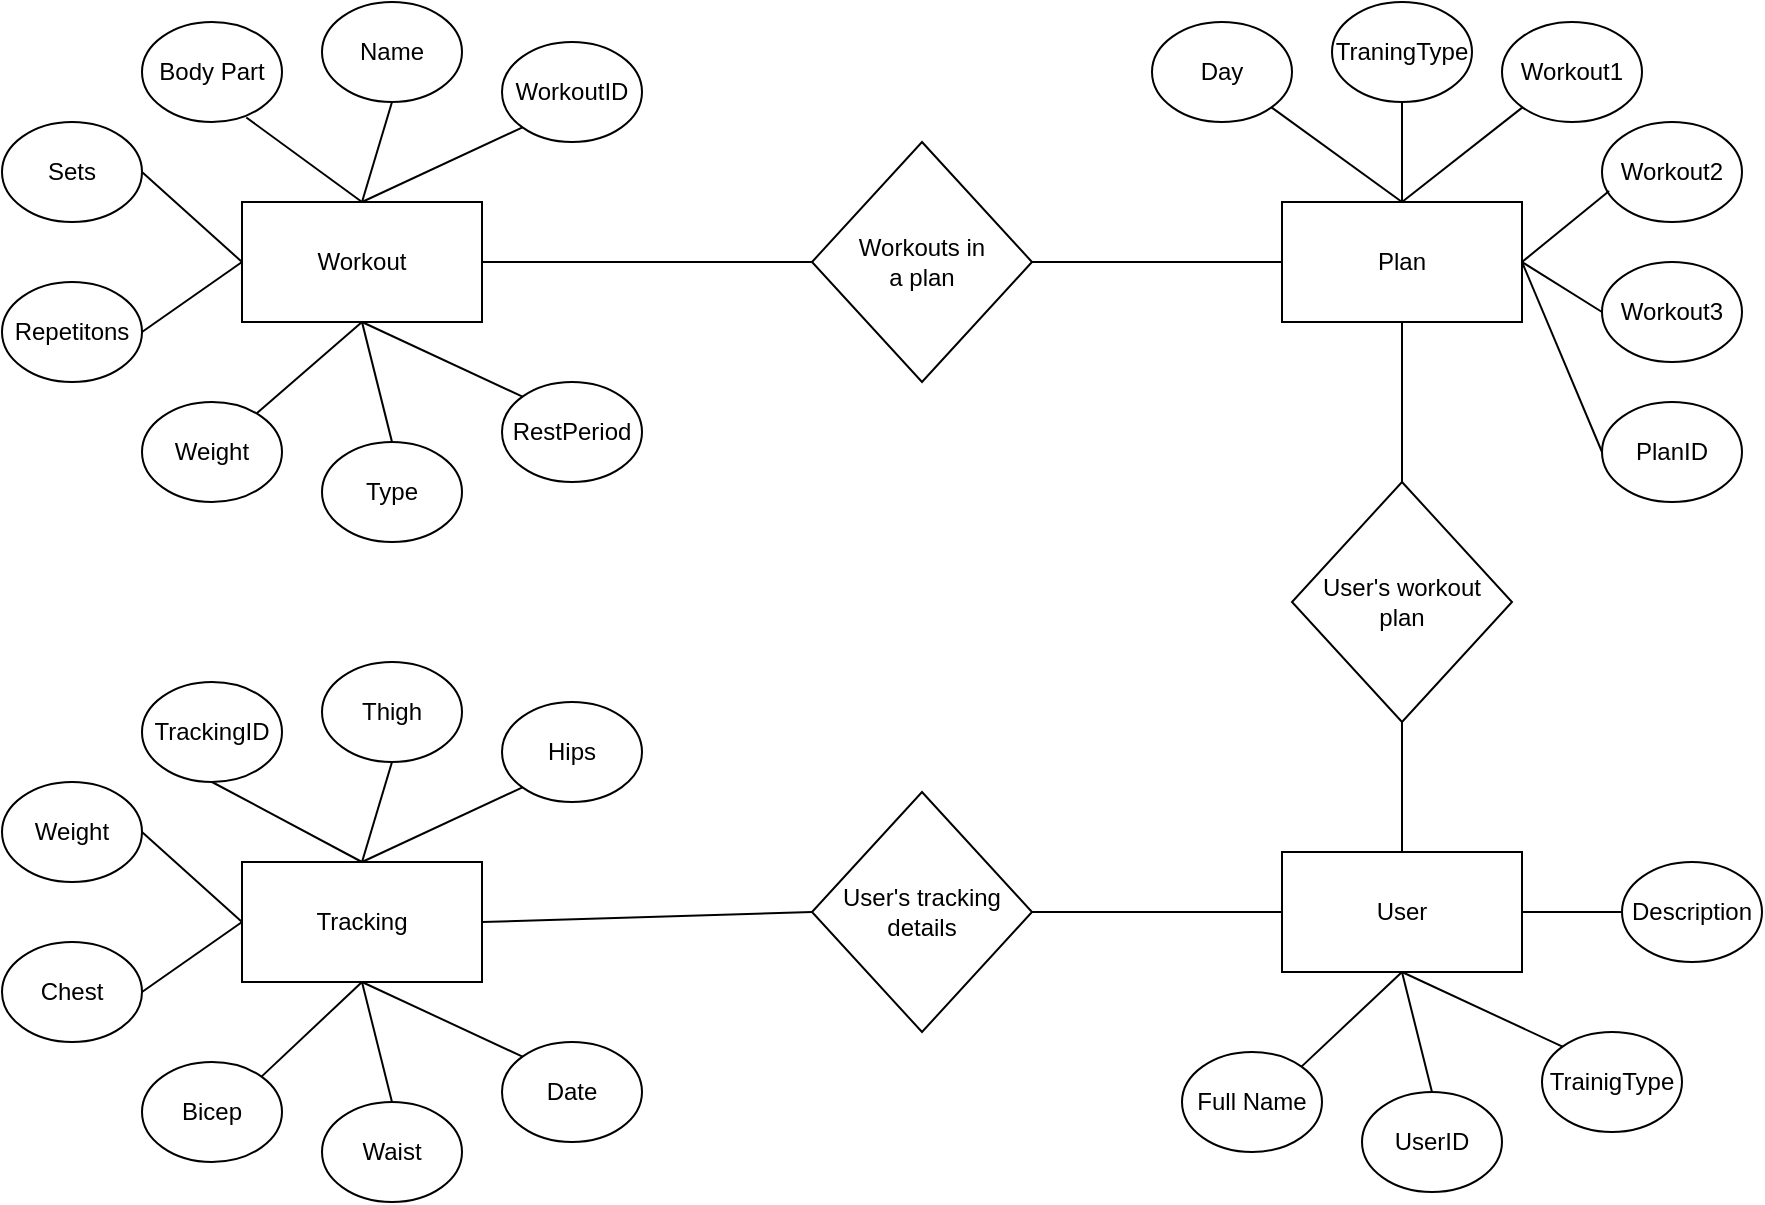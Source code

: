 <mxfile version="19.0.0" type="device"><diagram id="PiNuzlGOhMYbCDQX653I" name="Page-1"><mxGraphModel dx="2032" dy="1282" grid="1" gridSize="10" guides="1" tooltips="1" connect="1" arrows="1" fold="1" page="1" pageScale="1" pageWidth="850" pageHeight="1100" math="0" shadow="0"><root><mxCell id="0"/><mxCell id="1" parent="0"/><mxCell id="5VcMFQ4USr-jAbFSjvO3-1" value="Workout" style="rounded=0;whiteSpace=wrap;html=1;" vertex="1" parent="1"><mxGeometry x="515" y="350" width="120" height="60" as="geometry"/></mxCell><mxCell id="5VcMFQ4USr-jAbFSjvO3-2" value="Type" style="ellipse;whiteSpace=wrap;html=1;" vertex="1" parent="1"><mxGeometry x="555" y="470" width="70" height="50" as="geometry"/></mxCell><mxCell id="5VcMFQ4USr-jAbFSjvO3-3" value="RestPeriod" style="ellipse;whiteSpace=wrap;html=1;" vertex="1" parent="1"><mxGeometry x="645" y="440" width="70" height="50" as="geometry"/></mxCell><mxCell id="5VcMFQ4USr-jAbFSjvO3-4" value="Weight" style="ellipse;whiteSpace=wrap;html=1;" vertex="1" parent="1"><mxGeometry x="465" y="450" width="70" height="50" as="geometry"/></mxCell><mxCell id="5VcMFQ4USr-jAbFSjvO3-5" value="Sets" style="ellipse;whiteSpace=wrap;html=1;" vertex="1" parent="1"><mxGeometry x="395" y="310" width="70" height="50" as="geometry"/></mxCell><mxCell id="5VcMFQ4USr-jAbFSjvO3-6" value="Body Part" style="ellipse;whiteSpace=wrap;html=1;" vertex="1" parent="1"><mxGeometry x="465" y="260" width="70" height="50" as="geometry"/></mxCell><mxCell id="5VcMFQ4USr-jAbFSjvO3-7" value="Name" style="ellipse;whiteSpace=wrap;html=1;" vertex="1" parent="1"><mxGeometry x="555" y="250" width="70" height="50" as="geometry"/></mxCell><mxCell id="5VcMFQ4USr-jAbFSjvO3-8" value="Repetitons" style="ellipse;whiteSpace=wrap;html=1;" vertex="1" parent="1"><mxGeometry x="395" y="390" width="70" height="50" as="geometry"/></mxCell><mxCell id="5VcMFQ4USr-jAbFSjvO3-9" value="WorkoutID" style="ellipse;whiteSpace=wrap;html=1;" vertex="1" parent="1"><mxGeometry x="645" y="270" width="70" height="50" as="geometry"/></mxCell><mxCell id="5VcMFQ4USr-jAbFSjvO3-10" value="Tracking" style="rounded=0;whiteSpace=wrap;html=1;" vertex="1" parent="1"><mxGeometry x="515" y="680" width="120" height="60" as="geometry"/></mxCell><mxCell id="5VcMFQ4USr-jAbFSjvO3-11" value="Waist" style="ellipse;whiteSpace=wrap;html=1;" vertex="1" parent="1"><mxGeometry x="555" y="800" width="70" height="50" as="geometry"/></mxCell><mxCell id="5VcMFQ4USr-jAbFSjvO3-12" value="Date" style="ellipse;whiteSpace=wrap;html=1;" vertex="1" parent="1"><mxGeometry x="645" y="770" width="70" height="50" as="geometry"/></mxCell><mxCell id="5VcMFQ4USr-jAbFSjvO3-13" value="Bicep" style="ellipse;whiteSpace=wrap;html=1;" vertex="1" parent="1"><mxGeometry x="465" y="780" width="70" height="50" as="geometry"/></mxCell><mxCell id="5VcMFQ4USr-jAbFSjvO3-14" value="Weight" style="ellipse;whiteSpace=wrap;html=1;" vertex="1" parent="1"><mxGeometry x="395" y="640" width="70" height="50" as="geometry"/></mxCell><mxCell id="5VcMFQ4USr-jAbFSjvO3-15" value="TrackingID" style="ellipse;whiteSpace=wrap;html=1;" vertex="1" parent="1"><mxGeometry x="465" y="590" width="70" height="50" as="geometry"/></mxCell><mxCell id="5VcMFQ4USr-jAbFSjvO3-16" value="Thigh" style="ellipse;whiteSpace=wrap;html=1;" vertex="1" parent="1"><mxGeometry x="555" y="580" width="70" height="50" as="geometry"/></mxCell><mxCell id="5VcMFQ4USr-jAbFSjvO3-17" value="Chest" style="ellipse;whiteSpace=wrap;html=1;" vertex="1" parent="1"><mxGeometry x="395" y="720" width="70" height="50" as="geometry"/></mxCell><mxCell id="5VcMFQ4USr-jAbFSjvO3-18" value="Hips" style="ellipse;whiteSpace=wrap;html=1;" vertex="1" parent="1"><mxGeometry x="645" y="600" width="70" height="50" as="geometry"/></mxCell><mxCell id="5VcMFQ4USr-jAbFSjvO3-19" value="Plan" style="rounded=0;whiteSpace=wrap;html=1;" vertex="1" parent="1"><mxGeometry x="1035" y="350" width="120" height="60" as="geometry"/></mxCell><mxCell id="5VcMFQ4USr-jAbFSjvO3-21" value="PlanID" style="ellipse;whiteSpace=wrap;html=1;" vertex="1" parent="1"><mxGeometry x="1195" y="450" width="70" height="50" as="geometry"/></mxCell><mxCell id="5VcMFQ4USr-jAbFSjvO3-23" value="Workout2" style="ellipse;whiteSpace=wrap;html=1;" vertex="1" parent="1"><mxGeometry x="1195" y="310" width="70" height="50" as="geometry"/></mxCell><mxCell id="5VcMFQ4USr-jAbFSjvO3-24" value="Day" style="ellipse;whiteSpace=wrap;html=1;" vertex="1" parent="1"><mxGeometry x="970" y="260" width="70" height="50" as="geometry"/></mxCell><mxCell id="5VcMFQ4USr-jAbFSjvO3-25" value="TraningType" style="ellipse;whiteSpace=wrap;html=1;" vertex="1" parent="1"><mxGeometry x="1060" y="250" width="70" height="50" as="geometry"/></mxCell><mxCell id="5VcMFQ4USr-jAbFSjvO3-26" value="Workout3" style="ellipse;whiteSpace=wrap;html=1;" vertex="1" parent="1"><mxGeometry x="1195" y="380" width="70" height="50" as="geometry"/></mxCell><mxCell id="5VcMFQ4USr-jAbFSjvO3-27" value="Workout1" style="ellipse;whiteSpace=wrap;html=1;" vertex="1" parent="1"><mxGeometry x="1145" y="260" width="70" height="50" as="geometry"/></mxCell><mxCell id="5VcMFQ4USr-jAbFSjvO3-37" value="User" style="rounded=0;whiteSpace=wrap;html=1;" vertex="1" parent="1"><mxGeometry x="1035" y="675" width="120" height="60" as="geometry"/></mxCell><mxCell id="5VcMFQ4USr-jAbFSjvO3-38" value="UserID" style="ellipse;whiteSpace=wrap;html=1;" vertex="1" parent="1"><mxGeometry x="1075" y="795" width="70" height="50" as="geometry"/></mxCell><mxCell id="5VcMFQ4USr-jAbFSjvO3-39" value="TrainigType" style="ellipse;whiteSpace=wrap;html=1;" vertex="1" parent="1"><mxGeometry x="1165" y="765" width="70" height="50" as="geometry"/></mxCell><mxCell id="5VcMFQ4USr-jAbFSjvO3-40" value="Full Name" style="ellipse;whiteSpace=wrap;html=1;" vertex="1" parent="1"><mxGeometry x="985" y="775" width="70" height="50" as="geometry"/></mxCell><mxCell id="5VcMFQ4USr-jAbFSjvO3-44" value="Description" style="ellipse;whiteSpace=wrap;html=1;" vertex="1" parent="1"><mxGeometry x="1205" y="680" width="70" height="50" as="geometry"/></mxCell><mxCell id="5VcMFQ4USr-jAbFSjvO3-46" value="User's tracking details" style="rhombus;whiteSpace=wrap;html=1;" vertex="1" parent="1"><mxGeometry x="800" y="645" width="110" height="120" as="geometry"/></mxCell><mxCell id="5VcMFQ4USr-jAbFSjvO3-49" value="User's workout &lt;br&gt;plan" style="rhombus;whiteSpace=wrap;html=1;" vertex="1" parent="1"><mxGeometry x="1040" y="490" width="110" height="120" as="geometry"/></mxCell><mxCell id="5VcMFQ4USr-jAbFSjvO3-50" value="Workouts in &lt;br&gt;a plan" style="rhombus;whiteSpace=wrap;html=1;" vertex="1" parent="1"><mxGeometry x="800" y="320" width="110" height="120" as="geometry"/></mxCell><mxCell id="5VcMFQ4USr-jAbFSjvO3-51" value="" style="endArrow=none;html=1;rounded=0;entryX=0.5;entryY=1;entryDx=0;entryDy=0;exitX=0.5;exitY=0;exitDx=0;exitDy=0;" edge="1" parent="1" source="5VcMFQ4USr-jAbFSjvO3-2" target="5VcMFQ4USr-jAbFSjvO3-1"><mxGeometry width="50" height="50" relative="1" as="geometry"><mxPoint x="655" y="560" as="sourcePoint"/><mxPoint x="705" y="510" as="targetPoint"/></mxGeometry></mxCell><mxCell id="5VcMFQ4USr-jAbFSjvO3-52" value="" style="endArrow=none;html=1;rounded=0;entryX=0.5;entryY=1;entryDx=0;entryDy=0;exitX=0;exitY=0;exitDx=0;exitDy=0;" edge="1" parent="1" source="5VcMFQ4USr-jAbFSjvO3-3" target="5VcMFQ4USr-jAbFSjvO3-1"><mxGeometry width="50" height="50" relative="1" as="geometry"><mxPoint x="600" y="480" as="sourcePoint"/><mxPoint x="585" y="420" as="targetPoint"/></mxGeometry></mxCell><mxCell id="5VcMFQ4USr-jAbFSjvO3-53" value="" style="endArrow=none;html=1;rounded=0;" edge="1" parent="1" source="5VcMFQ4USr-jAbFSjvO3-4"><mxGeometry width="50" height="50" relative="1" as="geometry"><mxPoint x="610" y="490" as="sourcePoint"/><mxPoint x="575" y="410" as="targetPoint"/></mxGeometry></mxCell><mxCell id="5VcMFQ4USr-jAbFSjvO3-54" value="" style="endArrow=none;html=1;rounded=0;entryX=0;entryY=0.5;entryDx=0;entryDy=0;exitX=1;exitY=0.5;exitDx=0;exitDy=0;" edge="1" parent="1" source="5VcMFQ4USr-jAbFSjvO3-8" target="5VcMFQ4USr-jAbFSjvO3-1"><mxGeometry width="50" height="50" relative="1" as="geometry"><mxPoint x="620" y="500" as="sourcePoint"/><mxPoint x="605" y="440" as="targetPoint"/></mxGeometry></mxCell><mxCell id="5VcMFQ4USr-jAbFSjvO3-55" value="" style="endArrow=none;html=1;rounded=0;entryX=0;entryY=0.5;entryDx=0;entryDy=0;exitX=1;exitY=0.5;exitDx=0;exitDy=0;" edge="1" parent="1" source="5VcMFQ4USr-jAbFSjvO3-5" target="5VcMFQ4USr-jAbFSjvO3-1"><mxGeometry width="50" height="50" relative="1" as="geometry"><mxPoint x="630" y="510" as="sourcePoint"/><mxPoint x="615" y="450" as="targetPoint"/></mxGeometry></mxCell><mxCell id="5VcMFQ4USr-jAbFSjvO3-56" value="" style="endArrow=none;html=1;rounded=0;entryX=0.745;entryY=0.955;entryDx=0;entryDy=0;exitX=0.5;exitY=0;exitDx=0;exitDy=0;entryPerimeter=0;" edge="1" parent="1" source="5VcMFQ4USr-jAbFSjvO3-1" target="5VcMFQ4USr-jAbFSjvO3-6"><mxGeometry width="50" height="50" relative="1" as="geometry"><mxPoint x="640" y="520" as="sourcePoint"/><mxPoint x="625" y="460" as="targetPoint"/></mxGeometry></mxCell><mxCell id="5VcMFQ4USr-jAbFSjvO3-57" value="" style="endArrow=none;html=1;rounded=0;entryX=0.5;entryY=1;entryDx=0;entryDy=0;exitX=0.5;exitY=0;exitDx=0;exitDy=0;" edge="1" parent="1" source="5VcMFQ4USr-jAbFSjvO3-1" target="5VcMFQ4USr-jAbFSjvO3-7"><mxGeometry width="50" height="50" relative="1" as="geometry"><mxPoint x="650" y="530" as="sourcePoint"/><mxPoint x="635" y="470" as="targetPoint"/></mxGeometry></mxCell><mxCell id="5VcMFQ4USr-jAbFSjvO3-58" value="" style="endArrow=none;html=1;rounded=0;entryX=0;entryY=1;entryDx=0;entryDy=0;exitX=0.5;exitY=0;exitDx=0;exitDy=0;" edge="1" parent="1" source="5VcMFQ4USr-jAbFSjvO3-1" target="5VcMFQ4USr-jAbFSjvO3-9"><mxGeometry width="50" height="50" relative="1" as="geometry"><mxPoint x="660" y="540" as="sourcePoint"/><mxPoint x="645" y="480" as="targetPoint"/></mxGeometry></mxCell><mxCell id="5VcMFQ4USr-jAbFSjvO3-59" value="" style="endArrow=none;html=1;rounded=0;exitX=0.5;exitY=0;exitDx=0;exitDy=0;entryX=0.5;entryY=1;entryDx=0;entryDy=0;" edge="1" parent="1" source="5VcMFQ4USr-jAbFSjvO3-10" target="5VcMFQ4USr-jAbFSjvO3-16"><mxGeometry width="50" height="50" relative="1" as="geometry"><mxPoint x="655" y="560" as="sourcePoint"/><mxPoint x="705" y="510" as="targetPoint"/></mxGeometry></mxCell><mxCell id="5VcMFQ4USr-jAbFSjvO3-60" value="" style="endArrow=none;html=1;rounded=0;entryX=0.5;entryY=1;entryDx=0;entryDy=0;exitX=0.5;exitY=0;exitDx=0;exitDy=0;" edge="1" parent="1" source="5VcMFQ4USr-jAbFSjvO3-10" target="5VcMFQ4USr-jAbFSjvO3-15"><mxGeometry width="50" height="50" relative="1" as="geometry"><mxPoint x="670" y="550" as="sourcePoint"/><mxPoint x="655" y="490" as="targetPoint"/></mxGeometry></mxCell><mxCell id="5VcMFQ4USr-jAbFSjvO3-61" value="" style="endArrow=none;html=1;rounded=0;entryX=0;entryY=1;entryDx=0;entryDy=0;" edge="1" parent="1" target="5VcMFQ4USr-jAbFSjvO3-18"><mxGeometry width="50" height="50" relative="1" as="geometry"><mxPoint x="575" y="680" as="sourcePoint"/><mxPoint x="665" y="500" as="targetPoint"/></mxGeometry></mxCell><mxCell id="5VcMFQ4USr-jAbFSjvO3-62" value="" style="endArrow=none;html=1;rounded=0;entryX=0.5;entryY=1;entryDx=0;entryDy=0;exitX=0.5;exitY=0;exitDx=0;exitDy=0;" edge="1" parent="1" source="5VcMFQ4USr-jAbFSjvO3-11" target="5VcMFQ4USr-jAbFSjvO3-10"><mxGeometry width="50" height="50" relative="1" as="geometry"><mxPoint x="690" y="570" as="sourcePoint"/><mxPoint x="675" y="510" as="targetPoint"/></mxGeometry></mxCell><mxCell id="5VcMFQ4USr-jAbFSjvO3-63" value="" style="endArrow=none;html=1;rounded=0;entryX=0.5;entryY=1;entryDx=0;entryDy=0;exitX=0;exitY=0;exitDx=0;exitDy=0;" edge="1" parent="1" source="5VcMFQ4USr-jAbFSjvO3-12" target="5VcMFQ4USr-jAbFSjvO3-10"><mxGeometry width="50" height="50" relative="1" as="geometry"><mxPoint x="700" y="580" as="sourcePoint"/><mxPoint x="685" y="520" as="targetPoint"/></mxGeometry></mxCell><mxCell id="5VcMFQ4USr-jAbFSjvO3-64" value="" style="endArrow=none;html=1;rounded=0;entryX=0.5;entryY=1;entryDx=0;entryDy=0;exitX=1;exitY=0;exitDx=0;exitDy=0;" edge="1" parent="1" source="5VcMFQ4USr-jAbFSjvO3-13" target="5VcMFQ4USr-jAbFSjvO3-10"><mxGeometry width="50" height="50" relative="1" as="geometry"><mxPoint x="710" y="590" as="sourcePoint"/><mxPoint x="695" y="530" as="targetPoint"/></mxGeometry></mxCell><mxCell id="5VcMFQ4USr-jAbFSjvO3-65" value="" style="endArrow=none;html=1;rounded=0;entryX=1;entryY=0.5;entryDx=0;entryDy=0;exitX=0;exitY=0.5;exitDx=0;exitDy=0;" edge="1" parent="1" source="5VcMFQ4USr-jAbFSjvO3-10" target="5VcMFQ4USr-jAbFSjvO3-17"><mxGeometry width="50" height="50" relative="1" as="geometry"><mxPoint x="720" y="600" as="sourcePoint"/><mxPoint x="705" y="540" as="targetPoint"/></mxGeometry></mxCell><mxCell id="5VcMFQ4USr-jAbFSjvO3-66" value="" style="endArrow=none;html=1;rounded=0;entryX=1;entryY=0.5;entryDx=0;entryDy=0;exitX=0;exitY=0.5;exitDx=0;exitDy=0;" edge="1" parent="1" source="5VcMFQ4USr-jAbFSjvO3-10" target="5VcMFQ4USr-jAbFSjvO3-14"><mxGeometry width="50" height="50" relative="1" as="geometry"><mxPoint x="730" y="610" as="sourcePoint"/><mxPoint x="715" y="550" as="targetPoint"/></mxGeometry></mxCell><mxCell id="5VcMFQ4USr-jAbFSjvO3-67" value="" style="endArrow=none;html=1;rounded=0;entryX=1;entryY=0;entryDx=0;entryDy=0;exitX=0.5;exitY=1;exitDx=0;exitDy=0;" edge="1" parent="1" source="5VcMFQ4USr-jAbFSjvO3-37" target="5VcMFQ4USr-jAbFSjvO3-40"><mxGeometry width="50" height="50" relative="1" as="geometry"><mxPoint x="740" y="620" as="sourcePoint"/><mxPoint x="725" y="560" as="targetPoint"/></mxGeometry></mxCell><mxCell id="5VcMFQ4USr-jAbFSjvO3-68" value="" style="endArrow=none;html=1;rounded=0;entryX=0.5;entryY=0;entryDx=0;entryDy=0;exitX=0.5;exitY=1;exitDx=0;exitDy=0;" edge="1" parent="1" source="5VcMFQ4USr-jAbFSjvO3-37" target="5VcMFQ4USr-jAbFSjvO3-38"><mxGeometry width="50" height="50" relative="1" as="geometry"><mxPoint x="750" y="630" as="sourcePoint"/><mxPoint x="735" y="570" as="targetPoint"/></mxGeometry></mxCell><mxCell id="5VcMFQ4USr-jAbFSjvO3-69" value="" style="endArrow=none;html=1;rounded=0;entryX=0;entryY=0;entryDx=0;entryDy=0;exitX=0.5;exitY=1;exitDx=0;exitDy=0;" edge="1" parent="1" source="5VcMFQ4USr-jAbFSjvO3-37" target="5VcMFQ4USr-jAbFSjvO3-39"><mxGeometry width="50" height="50" relative="1" as="geometry"><mxPoint x="760" y="640" as="sourcePoint"/><mxPoint x="745" y="580" as="targetPoint"/></mxGeometry></mxCell><mxCell id="5VcMFQ4USr-jAbFSjvO3-70" value="" style="endArrow=none;html=1;rounded=0;entryX=0;entryY=0.5;entryDx=0;entryDy=0;exitX=1;exitY=0.5;exitDx=0;exitDy=0;" edge="1" parent="1" source="5VcMFQ4USr-jAbFSjvO3-37" target="5VcMFQ4USr-jAbFSjvO3-44"><mxGeometry width="50" height="50" relative="1" as="geometry"><mxPoint x="770" y="650" as="sourcePoint"/><mxPoint x="755" y="590" as="targetPoint"/></mxGeometry></mxCell><mxCell id="5VcMFQ4USr-jAbFSjvO3-71" value="" style="endArrow=none;html=1;rounded=0;entryX=0;entryY=0.5;entryDx=0;entryDy=0;exitX=1;exitY=0.5;exitDx=0;exitDy=0;" edge="1" parent="1" source="5VcMFQ4USr-jAbFSjvO3-19" target="5VcMFQ4USr-jAbFSjvO3-21"><mxGeometry width="50" height="50" relative="1" as="geometry"><mxPoint x="955" y="560" as="sourcePoint"/><mxPoint x="1005" y="510" as="targetPoint"/></mxGeometry></mxCell><mxCell id="5VcMFQ4USr-jAbFSjvO3-72" value="" style="endArrow=none;html=1;rounded=0;entryX=0;entryY=0.5;entryDx=0;entryDy=0;exitX=1;exitY=0.5;exitDx=0;exitDy=0;" edge="1" parent="1" source="5VcMFQ4USr-jAbFSjvO3-19" target="5VcMFQ4USr-jAbFSjvO3-26"><mxGeometry width="50" height="50" relative="1" as="geometry"><mxPoint x="780" y="660" as="sourcePoint"/><mxPoint x="765" y="600" as="targetPoint"/></mxGeometry></mxCell><mxCell id="5VcMFQ4USr-jAbFSjvO3-73" value="" style="endArrow=none;html=1;rounded=0;entryX=0.051;entryY=0.689;entryDx=0;entryDy=0;exitX=1;exitY=0.5;exitDx=0;exitDy=0;entryPerimeter=0;" edge="1" parent="1" source="5VcMFQ4USr-jAbFSjvO3-19" target="5VcMFQ4USr-jAbFSjvO3-23"><mxGeometry width="50" height="50" relative="1" as="geometry"><mxPoint x="790" y="670" as="sourcePoint"/><mxPoint x="775" y="610" as="targetPoint"/></mxGeometry></mxCell><mxCell id="5VcMFQ4USr-jAbFSjvO3-74" value="" style="endArrow=none;html=1;rounded=0;entryX=0.5;entryY=0;entryDx=0;entryDy=0;exitX=1;exitY=1;exitDx=0;exitDy=0;" edge="1" parent="1" source="5VcMFQ4USr-jAbFSjvO3-24" target="5VcMFQ4USr-jAbFSjvO3-19"><mxGeometry width="50" height="50" relative="1" as="geometry"><mxPoint x="800" y="680" as="sourcePoint"/><mxPoint x="785" y="620" as="targetPoint"/></mxGeometry></mxCell><mxCell id="5VcMFQ4USr-jAbFSjvO3-75" value="" style="endArrow=none;html=1;rounded=0;entryX=0.5;entryY=1;entryDx=0;entryDy=0;exitX=0.5;exitY=0;exitDx=0;exitDy=0;" edge="1" parent="1" source="5VcMFQ4USr-jAbFSjvO3-19" target="5VcMFQ4USr-jAbFSjvO3-25"><mxGeometry width="50" height="50" relative="1" as="geometry"><mxPoint x="810" y="690" as="sourcePoint"/><mxPoint x="795" y="630" as="targetPoint"/></mxGeometry></mxCell><mxCell id="5VcMFQ4USr-jAbFSjvO3-76" value="" style="endArrow=none;html=1;rounded=0;entryX=0;entryY=1;entryDx=0;entryDy=0;exitX=0.5;exitY=0;exitDx=0;exitDy=0;" edge="1" parent="1" source="5VcMFQ4USr-jAbFSjvO3-19" target="5VcMFQ4USr-jAbFSjvO3-27"><mxGeometry width="50" height="50" relative="1" as="geometry"><mxPoint x="820" y="700" as="sourcePoint"/><mxPoint x="805" y="640" as="targetPoint"/></mxGeometry></mxCell><mxCell id="5VcMFQ4USr-jAbFSjvO3-77" value="" style="endArrow=none;html=1;rounded=0;entryX=1;entryY=0.5;entryDx=0;entryDy=0;exitX=0;exitY=0.5;exitDx=0;exitDy=0;" edge="1" parent="1" source="5VcMFQ4USr-jAbFSjvO3-46" target="5VcMFQ4USr-jAbFSjvO3-10"><mxGeometry width="50" height="50" relative="1" as="geometry"><mxPoint x="830" y="710" as="sourcePoint"/><mxPoint x="815" y="650" as="targetPoint"/></mxGeometry></mxCell><mxCell id="5VcMFQ4USr-jAbFSjvO3-78" value="" style="endArrow=none;html=1;rounded=0;entryX=0;entryY=0.5;entryDx=0;entryDy=0;exitX=1;exitY=0.5;exitDx=0;exitDy=0;" edge="1" parent="1" source="5VcMFQ4USr-jAbFSjvO3-46" target="5VcMFQ4USr-jAbFSjvO3-37"><mxGeometry width="50" height="50" relative="1" as="geometry"><mxPoint x="840" y="720" as="sourcePoint"/><mxPoint x="825" y="660" as="targetPoint"/></mxGeometry></mxCell><mxCell id="5VcMFQ4USr-jAbFSjvO3-79" value="" style="endArrow=none;html=1;rounded=0;entryX=0.5;entryY=1;entryDx=0;entryDy=0;" edge="1" parent="1" source="5VcMFQ4USr-jAbFSjvO3-37" target="5VcMFQ4USr-jAbFSjvO3-49"><mxGeometry width="50" height="50" relative="1" as="geometry"><mxPoint x="850" y="730" as="sourcePoint"/><mxPoint x="835" y="670" as="targetPoint"/></mxGeometry></mxCell><mxCell id="5VcMFQ4USr-jAbFSjvO3-81" value="" style="endArrow=none;html=1;rounded=0;exitX=0.5;exitY=0;exitDx=0;exitDy=0;entryX=0.5;entryY=1;entryDx=0;entryDy=0;" edge="1" parent="1" source="5VcMFQ4USr-jAbFSjvO3-49" target="5VcMFQ4USr-jAbFSjvO3-19"><mxGeometry width="50" height="50" relative="1" as="geometry"><mxPoint x="1110.29" y="506.68" as="sourcePoint"/><mxPoint x="1155" y="380" as="targetPoint"/></mxGeometry></mxCell><mxCell id="5VcMFQ4USr-jAbFSjvO3-82" value="" style="endArrow=none;html=1;rounded=0;entryX=0;entryY=0.5;entryDx=0;entryDy=0;exitX=1;exitY=0.5;exitDx=0;exitDy=0;" edge="1" parent="1" source="5VcMFQ4USr-jAbFSjvO3-50" target="5VcMFQ4USr-jAbFSjvO3-19"><mxGeometry width="50" height="50" relative="1" as="geometry"><mxPoint x="955" y="680" as="sourcePoint"/><mxPoint x="1005" y="630" as="targetPoint"/></mxGeometry></mxCell><mxCell id="5VcMFQ4USr-jAbFSjvO3-83" value="" style="endArrow=none;html=1;rounded=0;exitX=1;exitY=0.5;exitDx=0;exitDy=0;entryX=0;entryY=0.5;entryDx=0;entryDy=0;" edge="1" parent="1" source="5VcMFQ4USr-jAbFSjvO3-1" target="5VcMFQ4USr-jAbFSjvO3-50"><mxGeometry width="50" height="50" relative="1" as="geometry"><mxPoint x="1120.29" y="516.68" as="sourcePoint"/><mxPoint x="1165" y="390" as="targetPoint"/></mxGeometry></mxCell></root></mxGraphModel></diagram></mxfile>